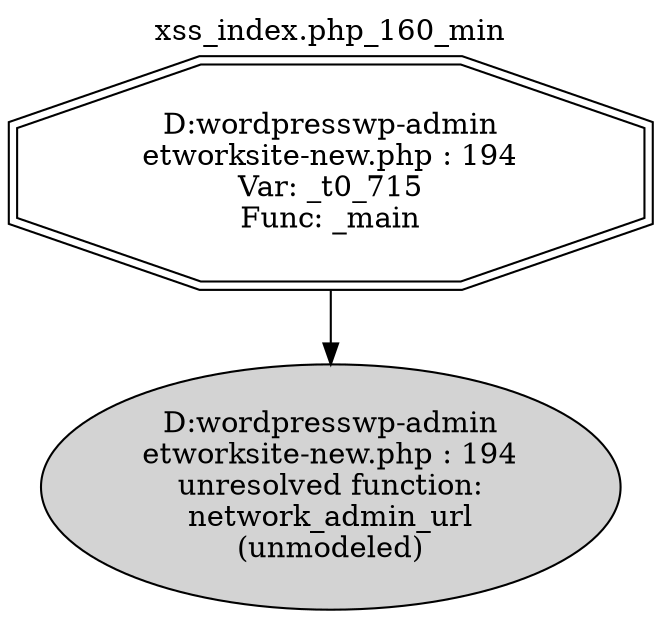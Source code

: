 digraph cfg {
  label="xss_index.php_160_min";
  labelloc=t;
  n1 [shape=doubleoctagon, label="D:\wordpress\wp-admin\network\site-new.php : 194\nVar: _t0_715\nFunc: _main\n"];
  n2 [shape=ellipse, label="D:\wordpress\wp-admin\network\site-new.php : 194\nunresolved function:\nnetwork_admin_url\n(unmodeled)\n",style=filled];
  n1 -> n2;
}
